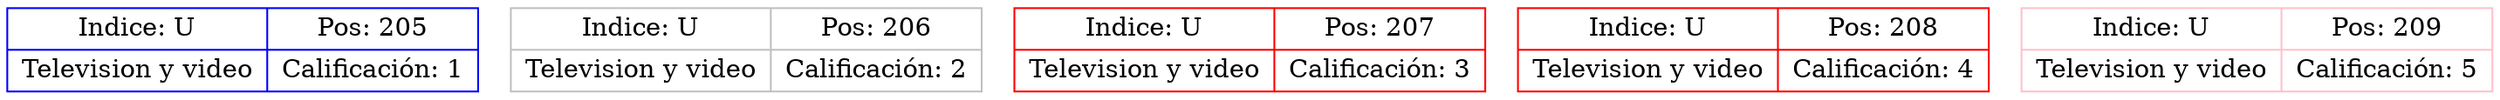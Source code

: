 digraph Daniel41{
node[shape=record];
node205[color=blue, fillcolor=brown, label="{Indice: U|Television y video}|{Pos: 205|Calificación: 1}"];
node206[color=gray, fillcolor=orange, label="{Indice: U|Television y video}|{Pos: 206|Calificación: 2}"];
node207[color=red, fillcolor=red, label="{Indice: U|Television y video}|{Pos: 207|Calificación: 3}"];
node208[color=red, fillcolor=gray, label="{Indice: U|Television y video}|{Pos: 208|Calificación: 4}"];
node209[color=pink, fillcolor=violet, label="{Indice: U|Television y video}|{Pos: 209|Calificación: 5}"];
}